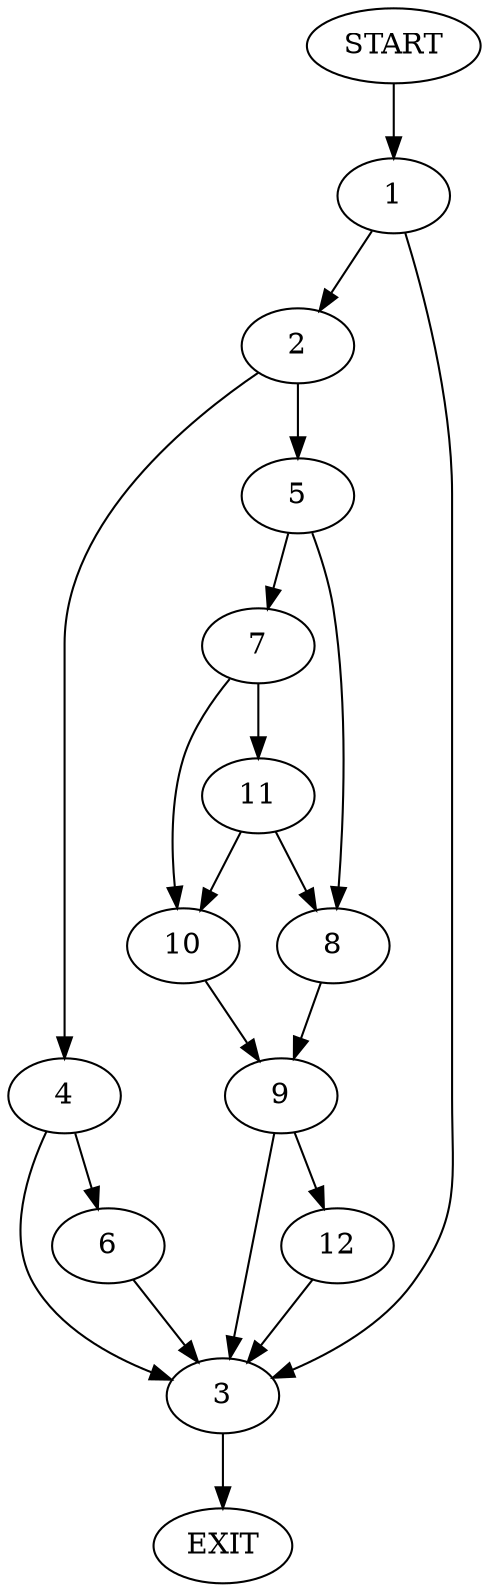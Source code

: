 digraph {
0 [label="START"];
1;
2;
3;
4;
5;
6;
7;
8;
9;
10;
11;
12;
13 [label="EXIT"];
0 -> 1;
1 -> 2;
1 -> 3;
2 -> 4;
2 -> 5;
3 -> 13;
4 -> 3;
4 -> 6;
5 -> 7;
5 -> 8;
6 -> 3;
8 -> 9;
7 -> 10;
7 -> 11;
10 -> 9;
11 -> 10;
11 -> 8;
9 -> 3;
9 -> 12;
12 -> 3;
}